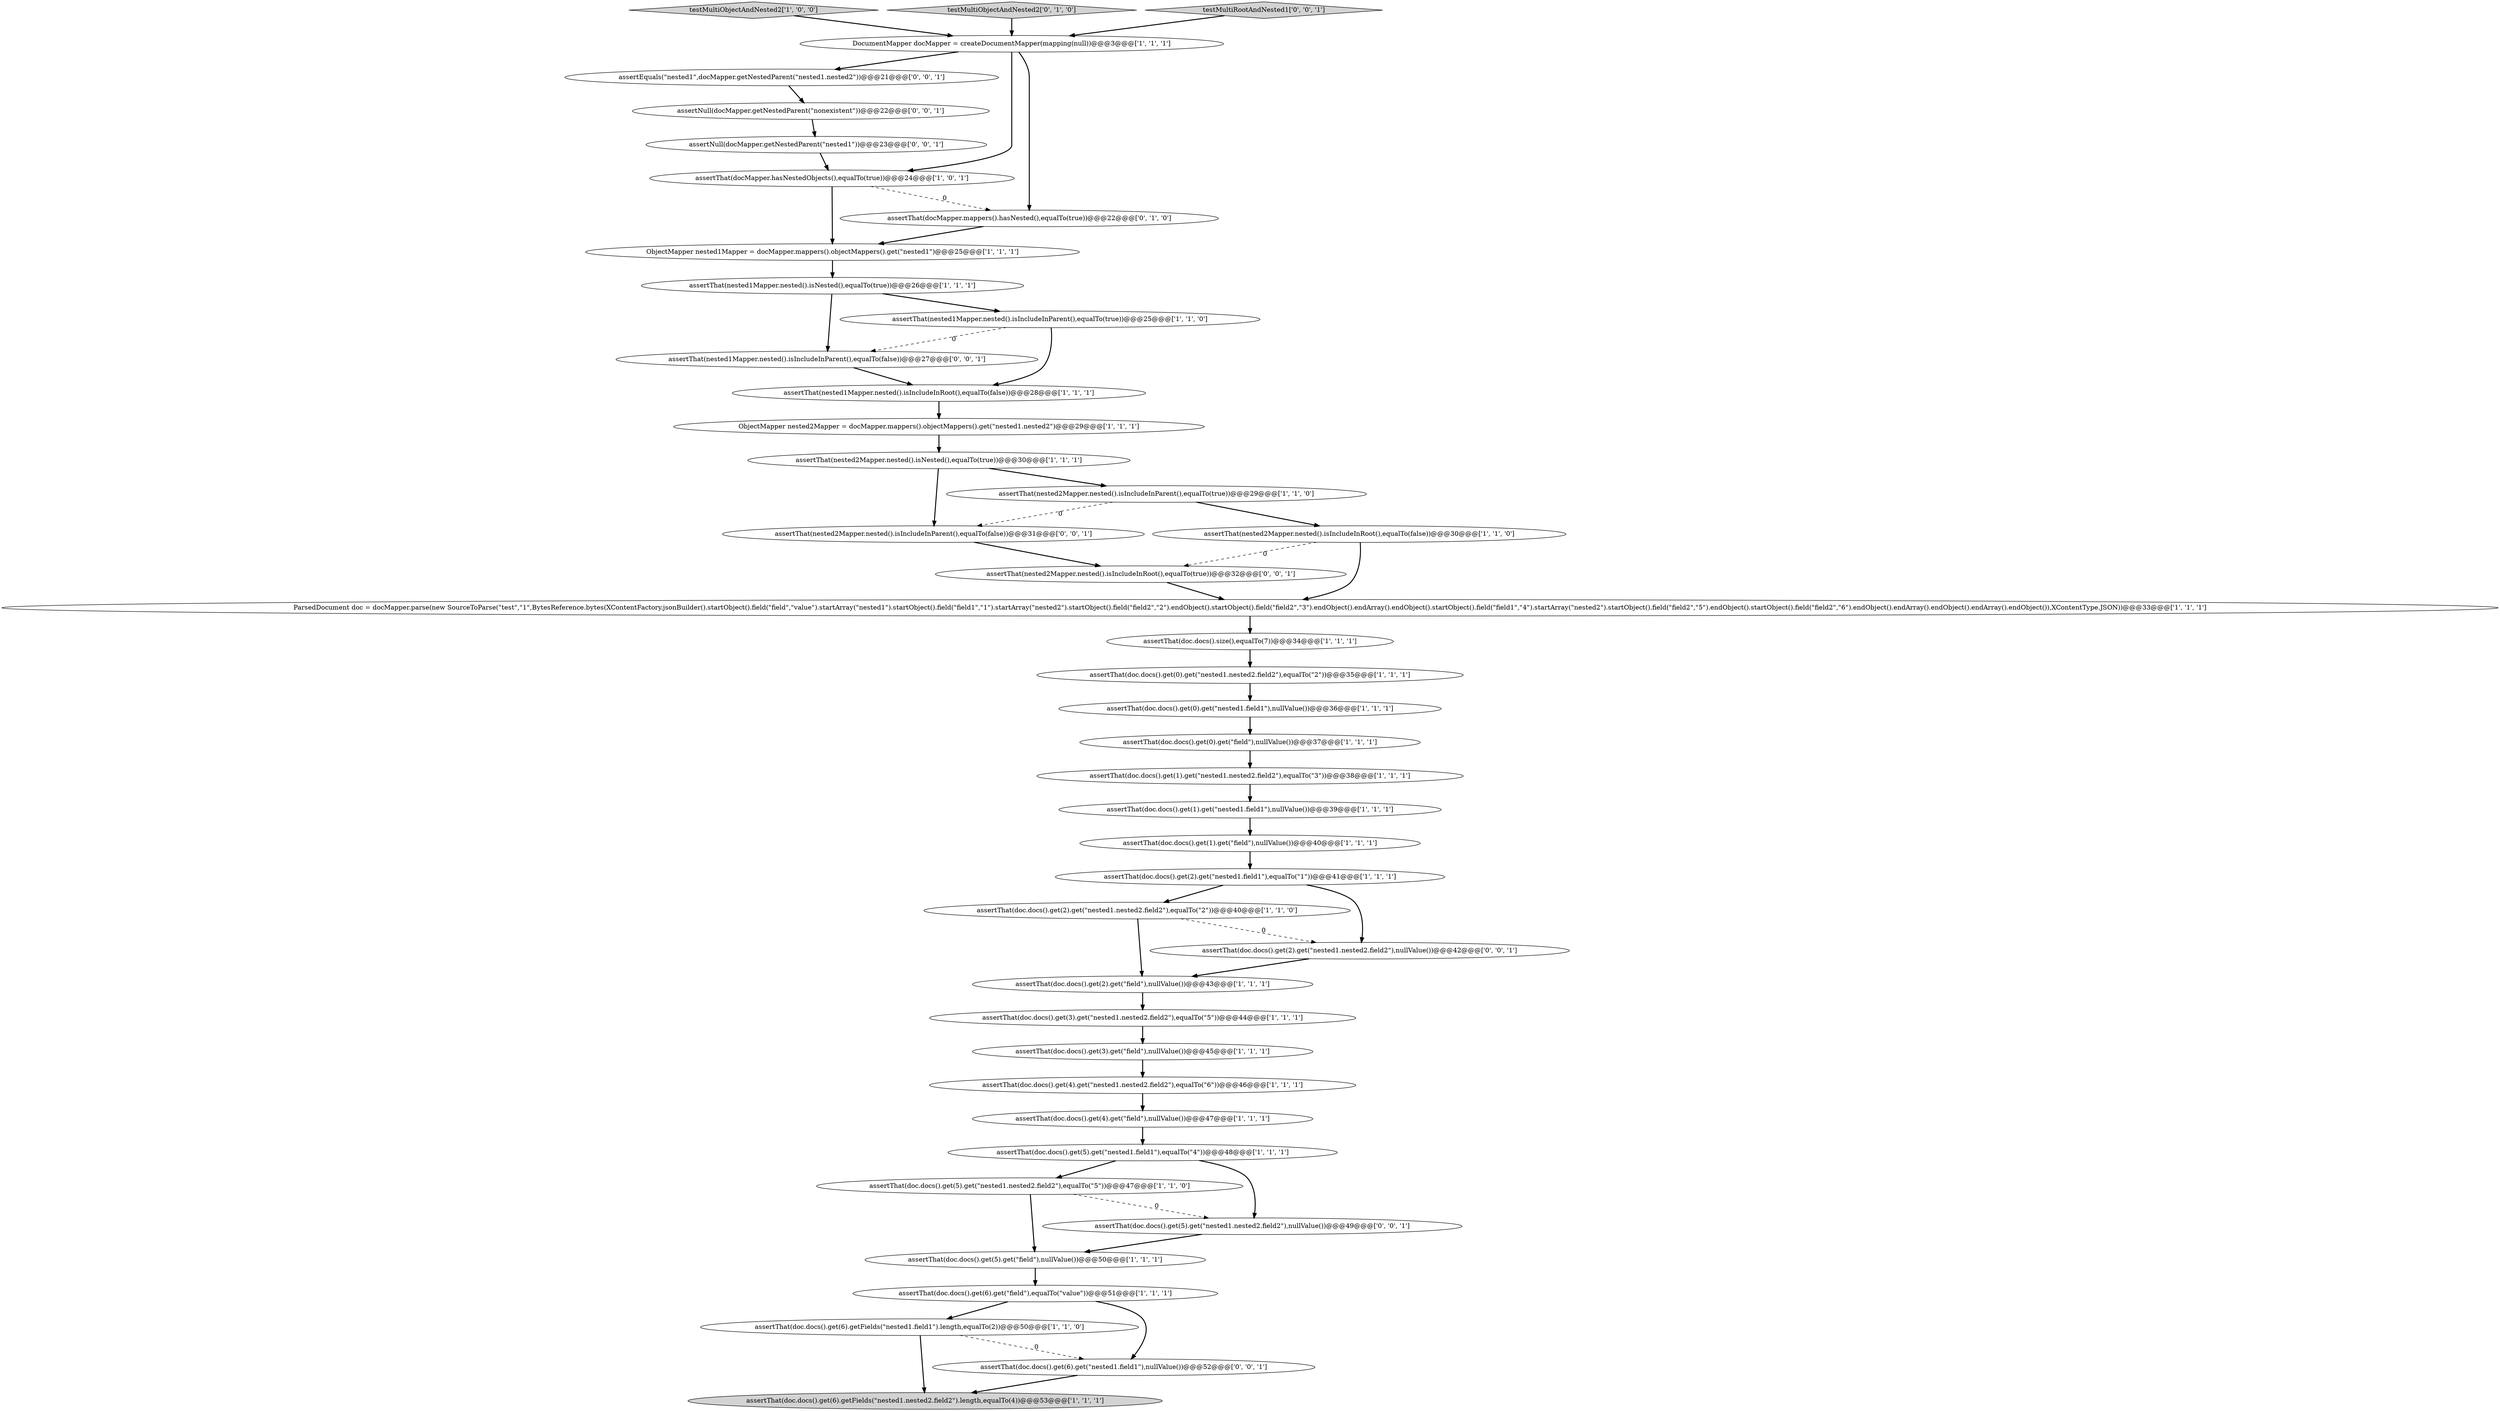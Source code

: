 digraph {
18 [style = filled, label = "assertThat(doc.docs().get(4).get(\"nested1.nested2.field2\"),equalTo(\"6\"))@@@46@@@['1', '1', '1']", fillcolor = white, shape = ellipse image = "AAA0AAABBB1BBB"];
7 [style = filled, label = "assertThat(nested2Mapper.nested().isNested(),equalTo(true))@@@30@@@['1', '1', '1']", fillcolor = white, shape = ellipse image = "AAA0AAABBB1BBB"];
19 [style = filled, label = "assertThat(doc.docs().get(1).get(\"nested1.field1\"),nullValue())@@@39@@@['1', '1', '1']", fillcolor = white, shape = ellipse image = "AAA0AAABBB1BBB"];
3 [style = filled, label = "ObjectMapper nested1Mapper = docMapper.mappers().objectMappers().get(\"nested1\")@@@25@@@['1', '1', '1']", fillcolor = white, shape = ellipse image = "AAA0AAABBB1BBB"];
5 [style = filled, label = "assertThat(doc.docs().get(6).get(\"field\"),equalTo(\"value\"))@@@51@@@['1', '1', '1']", fillcolor = white, shape = ellipse image = "AAA0AAABBB1BBB"];
12 [style = filled, label = "DocumentMapper docMapper = createDocumentMapper(mapping(null))@@@3@@@['1', '1', '1']", fillcolor = white, shape = ellipse image = "AAA0AAABBB1BBB"];
22 [style = filled, label = "assertThat(doc.docs().get(2).get(\"nested1.field1\"),equalTo(\"1\"))@@@41@@@['1', '1', '1']", fillcolor = white, shape = ellipse image = "AAA0AAABBB1BBB"];
15 [style = filled, label = "assertThat(doc.docs().get(0).get(\"nested1.field1\"),nullValue())@@@36@@@['1', '1', '1']", fillcolor = white, shape = ellipse image = "AAA0AAABBB1BBB"];
31 [style = filled, label = "assertThat(doc.docs().get(3).get(\"nested1.nested2.field2\"),equalTo(\"5\"))@@@44@@@['1', '1', '1']", fillcolor = white, shape = ellipse image = "AAA0AAABBB1BBB"];
28 [style = filled, label = "assertThat(doc.docs().get(2).get(\"nested1.nested2.field2\"),equalTo(\"2\"))@@@40@@@['1', '1', '0']", fillcolor = white, shape = ellipse image = "AAA0AAABBB1BBB"];
9 [style = filled, label = "assertThat(doc.docs().get(1).get(\"field\"),nullValue())@@@40@@@['1', '1', '1']", fillcolor = white, shape = ellipse image = "AAA0AAABBB1BBB"];
42 [style = filled, label = "assertThat(doc.docs().get(2).get(\"nested1.nested2.field2\"),nullValue())@@@42@@@['0', '0', '1']", fillcolor = white, shape = ellipse image = "AAA0AAABBB3BBB"];
39 [style = filled, label = "assertEquals(\"nested1\",docMapper.getNestedParent(\"nested1.nested2\"))@@@21@@@['0', '0', '1']", fillcolor = white, shape = ellipse image = "AAA0AAABBB3BBB"];
10 [style = filled, label = "assertThat(doc.docs().get(3).get(\"field\"),nullValue())@@@45@@@['1', '1', '1']", fillcolor = white, shape = ellipse image = "AAA0AAABBB1BBB"];
14 [style = filled, label = "assertThat(doc.docs().size(),equalTo(7))@@@34@@@['1', '1', '1']", fillcolor = white, shape = ellipse image = "AAA0AAABBB1BBB"];
25 [style = filled, label = "assertThat(doc.docs().get(2).get(\"field\"),nullValue())@@@43@@@['1', '1', '1']", fillcolor = white, shape = ellipse image = "AAA0AAABBB1BBB"];
4 [style = filled, label = "assertThat(doc.docs().get(6).getFields(\"nested1.field1\").length,equalTo(2))@@@50@@@['1', '1', '0']", fillcolor = white, shape = ellipse image = "AAA0AAABBB1BBB"];
1 [style = filled, label = "assertThat(doc.docs().get(0).get(\"nested1.nested2.field2\"),equalTo(\"2\"))@@@35@@@['1', '1', '1']", fillcolor = white, shape = ellipse image = "AAA0AAABBB1BBB"];
6 [style = filled, label = "assertThat(doc.docs().get(0).get(\"field\"),nullValue())@@@37@@@['1', '1', '1']", fillcolor = white, shape = ellipse image = "AAA0AAABBB1BBB"];
21 [style = filled, label = "assertThat(doc.docs().get(1).get(\"nested1.nested2.field2\"),equalTo(\"3\"))@@@38@@@['1', '1', '1']", fillcolor = white, shape = ellipse image = "AAA0AAABBB1BBB"];
34 [style = filled, label = "assertNull(docMapper.getNestedParent(\"nonexistent\"))@@@22@@@['0', '0', '1']", fillcolor = white, shape = ellipse image = "AAA0AAABBB3BBB"];
30 [style = filled, label = "assertThat(nested1Mapper.nested().isIncludeInRoot(),equalTo(false))@@@28@@@['1', '1', '1']", fillcolor = white, shape = ellipse image = "AAA0AAABBB1BBB"];
32 [style = filled, label = "assertThat(docMapper.mappers().hasNested(),equalTo(true))@@@22@@@['0', '1', '0']", fillcolor = white, shape = ellipse image = "AAA1AAABBB2BBB"];
0 [style = filled, label = "ObjectMapper nested2Mapper = docMapper.mappers().objectMappers().get(\"nested1.nested2\")@@@29@@@['1', '1', '1']", fillcolor = white, shape = ellipse image = "AAA0AAABBB1BBB"];
17 [style = filled, label = "testMultiObjectAndNested2['1', '0', '0']", fillcolor = lightgray, shape = diamond image = "AAA0AAABBB1BBB"];
41 [style = filled, label = "assertThat(nested2Mapper.nested().isIncludeInParent(),equalTo(false))@@@31@@@['0', '0', '1']", fillcolor = white, shape = ellipse image = "AAA0AAABBB3BBB"];
8 [style = filled, label = "assertThat(doc.docs().get(5).get(\"nested1.field1\"),equalTo(\"4\"))@@@48@@@['1', '1', '1']", fillcolor = white, shape = ellipse image = "AAA0AAABBB1BBB"];
26 [style = filled, label = "assertThat(docMapper.hasNestedObjects(),equalTo(true))@@@24@@@['1', '0', '1']", fillcolor = white, shape = ellipse image = "AAA0AAABBB1BBB"];
11 [style = filled, label = "assertThat(doc.docs().get(5).get(\"field\"),nullValue())@@@50@@@['1', '1', '1']", fillcolor = white, shape = ellipse image = "AAA0AAABBB1BBB"];
23 [style = filled, label = "assertThat(doc.docs().get(4).get(\"field\"),nullValue())@@@47@@@['1', '1', '1']", fillcolor = white, shape = ellipse image = "AAA0AAABBB1BBB"];
38 [style = filled, label = "assertNull(docMapper.getNestedParent(\"nested1\"))@@@23@@@['0', '0', '1']", fillcolor = white, shape = ellipse image = "AAA0AAABBB3BBB"];
37 [style = filled, label = "assertThat(nested1Mapper.nested().isIncludeInParent(),equalTo(false))@@@27@@@['0', '0', '1']", fillcolor = white, shape = ellipse image = "AAA0AAABBB3BBB"];
33 [style = filled, label = "testMultiObjectAndNested2['0', '1', '0']", fillcolor = lightgray, shape = diamond image = "AAA0AAABBB2BBB"];
20 [style = filled, label = "assertThat(nested1Mapper.nested().isIncludeInParent(),equalTo(true))@@@25@@@['1', '1', '0']", fillcolor = white, shape = ellipse image = "AAA0AAABBB1BBB"];
16 [style = filled, label = "assertThat(doc.docs().get(6).getFields(\"nested1.nested2.field2\").length,equalTo(4))@@@53@@@['1', '1', '1']", fillcolor = lightgray, shape = ellipse image = "AAA0AAABBB1BBB"];
24 [style = filled, label = "assertThat(nested2Mapper.nested().isIncludeInParent(),equalTo(true))@@@29@@@['1', '1', '0']", fillcolor = white, shape = ellipse image = "AAA0AAABBB1BBB"];
2 [style = filled, label = "assertThat(nested2Mapper.nested().isIncludeInRoot(),equalTo(false))@@@30@@@['1', '1', '0']", fillcolor = white, shape = ellipse image = "AAA0AAABBB1BBB"];
35 [style = filled, label = "assertThat(nested2Mapper.nested().isIncludeInRoot(),equalTo(true))@@@32@@@['0', '0', '1']", fillcolor = white, shape = ellipse image = "AAA0AAABBB3BBB"];
29 [style = filled, label = "assertThat(doc.docs().get(5).get(\"nested1.nested2.field2\"),equalTo(\"5\"))@@@47@@@['1', '1', '0']", fillcolor = white, shape = ellipse image = "AAA0AAABBB1BBB"];
27 [style = filled, label = "ParsedDocument doc = docMapper.parse(new SourceToParse(\"test\",\"1\",BytesReference.bytes(XContentFactory.jsonBuilder().startObject().field(\"field\",\"value\").startArray(\"nested1\").startObject().field(\"field1\",\"1\").startArray(\"nested2\").startObject().field(\"field2\",\"2\").endObject().startObject().field(\"field2\",\"3\").endObject().endArray().endObject().startObject().field(\"field1\",\"4\").startArray(\"nested2\").startObject().field(\"field2\",\"5\").endObject().startObject().field(\"field2\",\"6\").endObject().endArray().endObject().endArray().endObject()),XContentType.JSON))@@@33@@@['1', '1', '1']", fillcolor = white, shape = ellipse image = "AAA0AAABBB1BBB"];
36 [style = filled, label = "assertThat(doc.docs().get(5).get(\"nested1.nested2.field2\"),nullValue())@@@49@@@['0', '0', '1']", fillcolor = white, shape = ellipse image = "AAA0AAABBB3BBB"];
13 [style = filled, label = "assertThat(nested1Mapper.nested().isNested(),equalTo(true))@@@26@@@['1', '1', '1']", fillcolor = white, shape = ellipse image = "AAA0AAABBB1BBB"];
43 [style = filled, label = "testMultiRootAndNested1['0', '0', '1']", fillcolor = lightgray, shape = diamond image = "AAA0AAABBB3BBB"];
40 [style = filled, label = "assertThat(doc.docs().get(6).get(\"nested1.field1\"),nullValue())@@@52@@@['0', '0', '1']", fillcolor = white, shape = ellipse image = "AAA0AAABBB3BBB"];
12->26 [style = bold, label=""];
9->22 [style = bold, label=""];
38->26 [style = bold, label=""];
27->14 [style = bold, label=""];
12->39 [style = bold, label=""];
7->24 [style = bold, label=""];
19->9 [style = bold, label=""];
22->42 [style = bold, label=""];
8->36 [style = bold, label=""];
31->10 [style = bold, label=""];
39->34 [style = bold, label=""];
4->16 [style = bold, label=""];
24->2 [style = bold, label=""];
26->32 [style = dashed, label="0"];
0->7 [style = bold, label=""];
20->37 [style = dashed, label="0"];
28->42 [style = dashed, label="0"];
29->36 [style = dashed, label="0"];
17->12 [style = bold, label=""];
43->12 [style = bold, label=""];
41->35 [style = bold, label=""];
3->13 [style = bold, label=""];
15->6 [style = bold, label=""];
5->4 [style = bold, label=""];
10->18 [style = bold, label=""];
35->27 [style = bold, label=""];
14->1 [style = bold, label=""];
34->38 [style = bold, label=""];
6->21 [style = bold, label=""];
12->32 [style = bold, label=""];
13->37 [style = bold, label=""];
7->41 [style = bold, label=""];
8->29 [style = bold, label=""];
21->19 [style = bold, label=""];
4->40 [style = dashed, label="0"];
37->30 [style = bold, label=""];
20->30 [style = bold, label=""];
23->8 [style = bold, label=""];
40->16 [style = bold, label=""];
22->28 [style = bold, label=""];
24->41 [style = dashed, label="0"];
32->3 [style = bold, label=""];
30->0 [style = bold, label=""];
1->15 [style = bold, label=""];
2->27 [style = bold, label=""];
36->11 [style = bold, label=""];
25->31 [style = bold, label=""];
13->20 [style = bold, label=""];
26->3 [style = bold, label=""];
42->25 [style = bold, label=""];
5->40 [style = bold, label=""];
28->25 [style = bold, label=""];
33->12 [style = bold, label=""];
2->35 [style = dashed, label="0"];
11->5 [style = bold, label=""];
18->23 [style = bold, label=""];
29->11 [style = bold, label=""];
}
